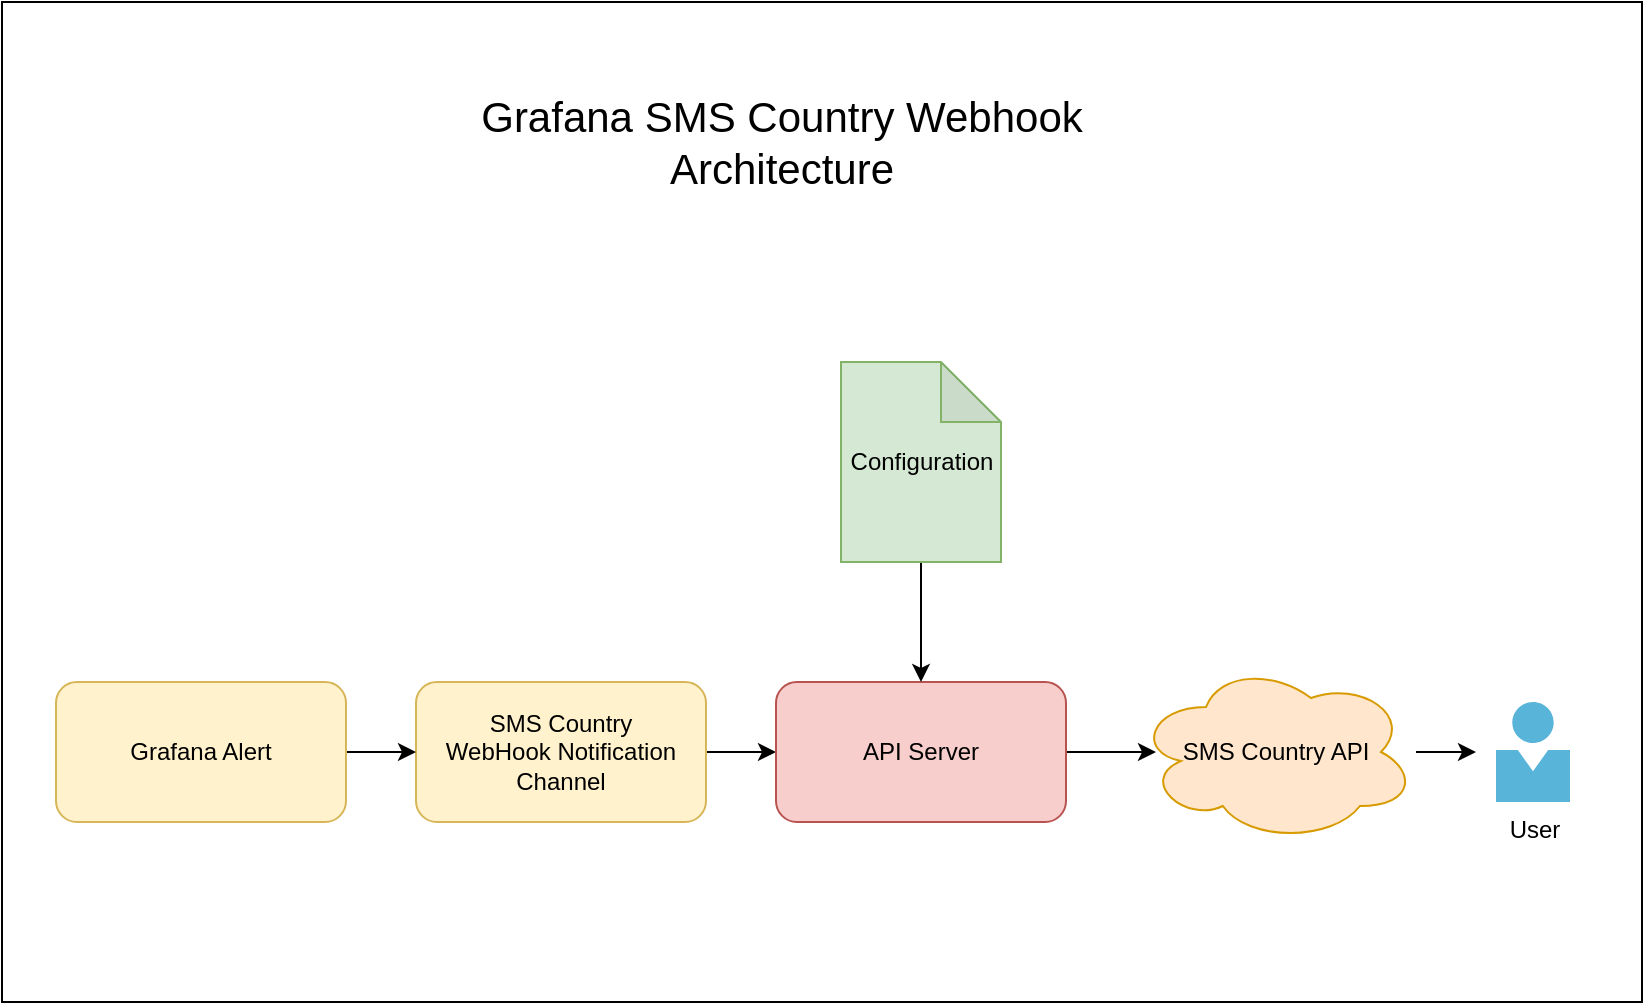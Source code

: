 <mxfile version="14.1.8" type="device"><diagram id="BkyZj0fDOi6Ef-8_po1S" name="Page-1"><mxGraphModel dx="1422" dy="822" grid="1" gridSize="10" guides="1" tooltips="1" connect="1" arrows="1" fold="1" page="1" pageScale="1" pageWidth="850" pageHeight="1100" math="0" shadow="0"><root><mxCell id="0"/><mxCell id="1" parent="0"/><mxCell id="YCsIUV_wAqm_DPw8Tt4z-15" value="" style="rounded=0;whiteSpace=wrap;html=1;fontSize=21;fillColor=none;" vertex="1" parent="1"><mxGeometry x="20" y="90" width="820" height="500" as="geometry"/></mxCell><mxCell id="YCsIUV_wAqm_DPw8Tt4z-13" style="edgeStyle=none;rounded=0;orthogonalLoop=1;jettySize=auto;html=1;" edge="1" parent="1" source="YCsIUV_wAqm_DPw8Tt4z-1"><mxGeometry relative="1" as="geometry"><mxPoint x="757" y="465" as="targetPoint"/></mxGeometry></mxCell><mxCell id="YCsIUV_wAqm_DPw8Tt4z-1" value="SMS Country API" style="ellipse;shape=cloud;whiteSpace=wrap;html=1;fillColor=#ffe6cc;strokeColor=#d79b00;" vertex="1" parent="1"><mxGeometry x="587" y="420" width="140" height="90" as="geometry"/></mxCell><mxCell id="YCsIUV_wAqm_DPw8Tt4z-7" style="edgeStyle=orthogonalEdgeStyle;rounded=0;orthogonalLoop=1;jettySize=auto;html=1;entryX=0;entryY=0.5;entryDx=0;entryDy=0;" edge="1" parent="1" source="YCsIUV_wAqm_DPw8Tt4z-2" target="YCsIUV_wAqm_DPw8Tt4z-6"><mxGeometry relative="1" as="geometry"/></mxCell><mxCell id="YCsIUV_wAqm_DPw8Tt4z-2" value="SMS Country &lt;br&gt;WebHook Notification Channel" style="rounded=1;whiteSpace=wrap;html=1;fillColor=#fff2cc;strokeColor=#d6b656;" vertex="1" parent="1"><mxGeometry x="227" y="430" width="145" height="70" as="geometry"/></mxCell><mxCell id="YCsIUV_wAqm_DPw8Tt4z-5" style="edgeStyle=orthogonalEdgeStyle;rounded=0;orthogonalLoop=1;jettySize=auto;html=1;entryX=0;entryY=0.5;entryDx=0;entryDy=0;" edge="1" parent="1" source="YCsIUV_wAqm_DPw8Tt4z-4" target="YCsIUV_wAqm_DPw8Tt4z-2"><mxGeometry relative="1" as="geometry"/></mxCell><mxCell id="YCsIUV_wAqm_DPw8Tt4z-4" value="Grafana Alert" style="rounded=1;whiteSpace=wrap;html=1;fillColor=#fff2cc;strokeColor=#d6b656;" vertex="1" parent="1"><mxGeometry x="47" y="430" width="145" height="70" as="geometry"/></mxCell><mxCell id="YCsIUV_wAqm_DPw8Tt4z-11" style="edgeStyle=none;rounded=0;orthogonalLoop=1;jettySize=auto;html=1;" edge="1" parent="1" source="YCsIUV_wAqm_DPw8Tt4z-6"><mxGeometry relative="1" as="geometry"><mxPoint x="597" y="465" as="targetPoint"/></mxGeometry></mxCell><mxCell id="YCsIUV_wAqm_DPw8Tt4z-6" value="API Server" style="rounded=1;whiteSpace=wrap;html=1;fillColor=#f8cecc;strokeColor=#b85450;" vertex="1" parent="1"><mxGeometry x="407" y="430" width="145" height="70" as="geometry"/></mxCell><mxCell id="YCsIUV_wAqm_DPw8Tt4z-9" style="rounded=0;orthogonalLoop=1;jettySize=auto;html=1;entryX=0.5;entryY=0;entryDx=0;entryDy=0;" edge="1" parent="1" source="YCsIUV_wAqm_DPw8Tt4z-8" target="YCsIUV_wAqm_DPw8Tt4z-6"><mxGeometry relative="1" as="geometry"/></mxCell><mxCell id="YCsIUV_wAqm_DPw8Tt4z-8" value="Configuration" style="shape=note;whiteSpace=wrap;html=1;backgroundOutline=1;darkOpacity=0.05;fillColor=#d5e8d4;strokeColor=#82b366;" vertex="1" parent="1"><mxGeometry x="439.5" y="270" width="80" height="100" as="geometry"/></mxCell><mxCell id="YCsIUV_wAqm_DPw8Tt4z-12" value="User" style="aspect=fixed;html=1;points=[];align=center;image;fontSize=12;image=img/lib/mscae/Person.svg;" vertex="1" parent="1"><mxGeometry x="767" y="440" width="37" height="50" as="geometry"/></mxCell><mxCell id="YCsIUV_wAqm_DPw8Tt4z-14" value="Grafana SMS Country Webhook Architecture" style="text;html=1;strokeColor=none;fillColor=none;align=center;verticalAlign=middle;whiteSpace=wrap;rounded=0;fontSize=21;" vertex="1" parent="1"><mxGeometry x="250" y="130" width="320" height="60" as="geometry"/></mxCell></root></mxGraphModel></diagram></mxfile>